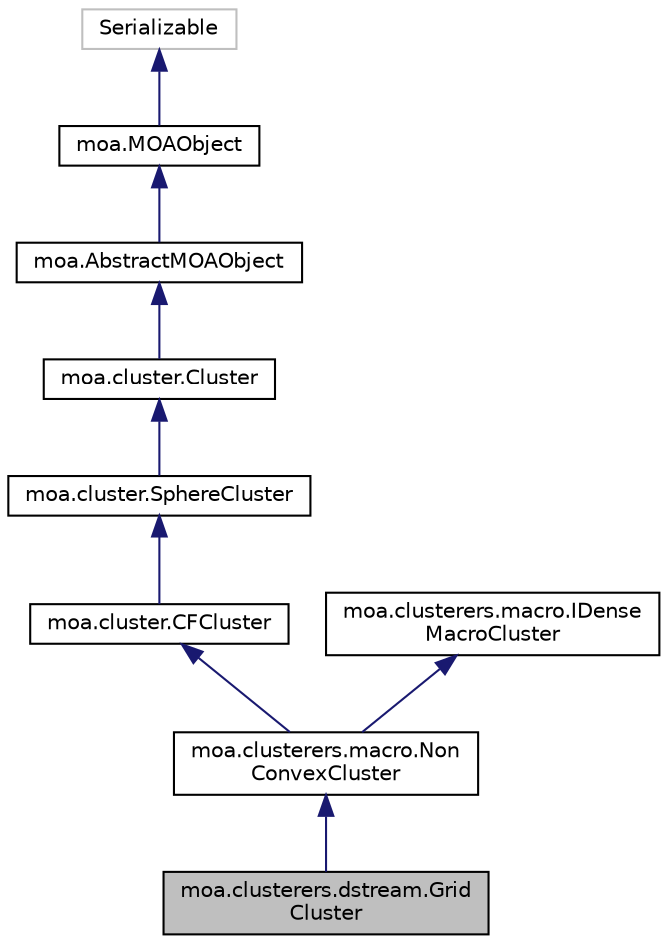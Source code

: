 digraph "moa.clusterers.dstream.GridCluster"
{
 // LATEX_PDF_SIZE
  edge [fontname="Helvetica",fontsize="10",labelfontname="Helvetica",labelfontsize="10"];
  node [fontname="Helvetica",fontsize="10",shape=record];
  Node1 [label="moa.clusterers.dstream.Grid\lCluster",height=0.2,width=0.4,color="black", fillcolor="grey75", style="filled", fontcolor="black",tooltip=" "];
  Node2 -> Node1 [dir="back",color="midnightblue",fontsize="10",style="solid"];
  Node2 [label="moa.clusterers.macro.Non\lConvexCluster",height=0.2,width=0.4,color="black", fillcolor="white", style="filled",URL="$classmoa_1_1clusterers_1_1macro_1_1_non_convex_cluster.html",tooltip=" "];
  Node3 -> Node2 [dir="back",color="midnightblue",fontsize="10",style="solid"];
  Node3 [label="moa.cluster.CFCluster",height=0.2,width=0.4,color="black", fillcolor="white", style="filled",URL="$classmoa_1_1cluster_1_1_c_f_cluster.html",tooltip=" "];
  Node4 -> Node3 [dir="back",color="midnightblue",fontsize="10",style="solid"];
  Node4 [label="moa.cluster.SphereCluster",height=0.2,width=0.4,color="black", fillcolor="white", style="filled",URL="$classmoa_1_1cluster_1_1_sphere_cluster.html",tooltip=" "];
  Node5 -> Node4 [dir="back",color="midnightblue",fontsize="10",style="solid"];
  Node5 [label="moa.cluster.Cluster",height=0.2,width=0.4,color="black", fillcolor="white", style="filled",URL="$classmoa_1_1cluster_1_1_cluster.html",tooltip=" "];
  Node6 -> Node5 [dir="back",color="midnightblue",fontsize="10",style="solid"];
  Node6 [label="moa.AbstractMOAObject",height=0.2,width=0.4,color="black", fillcolor="white", style="filled",URL="$classmoa_1_1_abstract_m_o_a_object.html",tooltip=" "];
  Node7 -> Node6 [dir="back",color="midnightblue",fontsize="10",style="solid"];
  Node7 [label="moa.MOAObject",height=0.2,width=0.4,color="black", fillcolor="white", style="filled",URL="$interfacemoa_1_1_m_o_a_object.html",tooltip=" "];
  Node8 -> Node7 [dir="back",color="midnightblue",fontsize="10",style="solid"];
  Node8 [label="Serializable",height=0.2,width=0.4,color="grey75", fillcolor="white", style="filled",tooltip=" "];
  Node9 -> Node2 [dir="back",color="midnightblue",fontsize="10",style="solid"];
  Node9 [label="moa.clusterers.macro.IDense\lMacroCluster",height=0.2,width=0.4,color="black", fillcolor="white", style="filled",URL="$interfacemoa_1_1clusterers_1_1macro_1_1_i_dense_macro_cluster.html",tooltip=" "];
}
